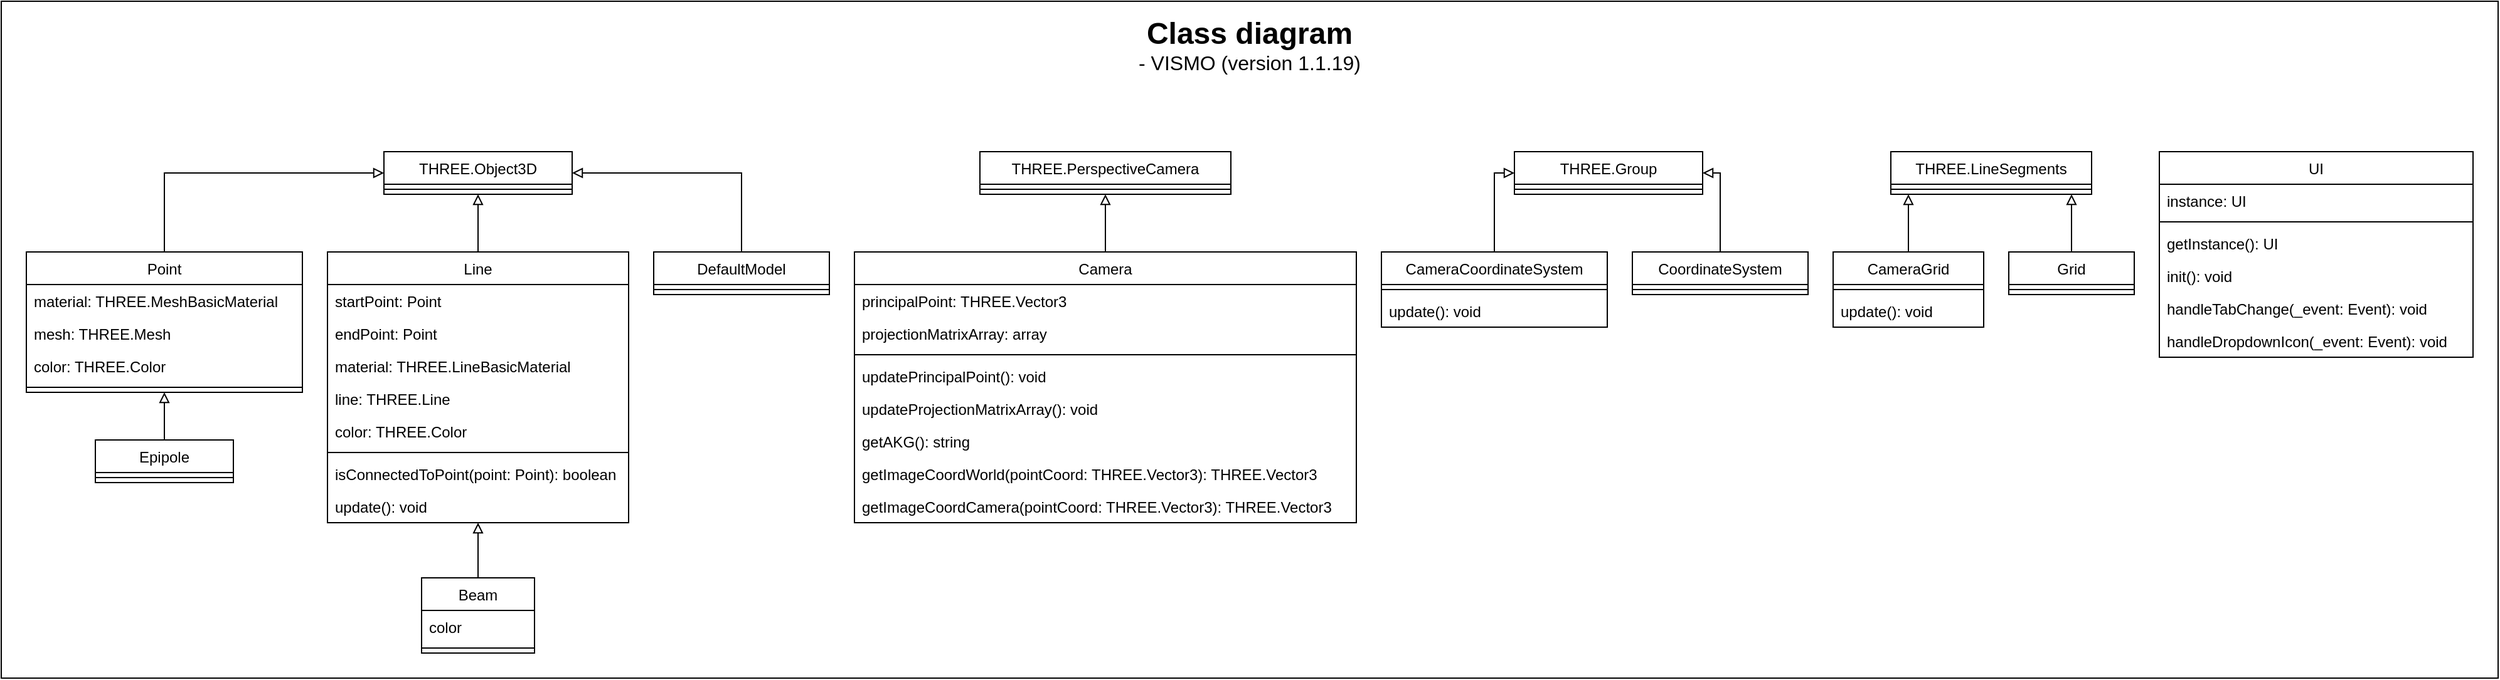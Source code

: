 <mxfile version="20.0.4" type="device"><diagram id="C5RBs43oDa-KdzZeNtuy" name="Page-1"><mxGraphModel dx="2782" dy="2149" grid="1" gridSize="10" guides="1" tooltips="1" connect="1" arrows="1" fold="1" page="1" pageScale="1" pageWidth="827" pageHeight="1169" math="0" shadow="0"><root><mxCell id="WIyWlLk6GJQsqaUBKTNV-0"/><mxCell id="WIyWlLk6GJQsqaUBKTNV-1" parent="WIyWlLk6GJQsqaUBKTNV-0"/><mxCell id="pmMmXj1m-62Zl3FlGHUR-131" value="" style="rounded=0;whiteSpace=wrap;html=1;fontSize=16;" vertex="1" parent="WIyWlLk6GJQsqaUBKTNV-1"><mxGeometry x="-260" y="-40" width="1990" height="540" as="geometry"/></mxCell><mxCell id="pmMmXj1m-62Zl3FlGHUR-0" value="Beam" style="swimlane;fontStyle=0;align=center;verticalAlign=top;childLayout=stackLayout;horizontal=1;startSize=26;horizontalStack=0;resizeParent=1;resizeLast=0;collapsible=1;marginBottom=0;rounded=0;shadow=0;strokeWidth=1;" vertex="1" parent="WIyWlLk6GJQsqaUBKTNV-1"><mxGeometry x="75" y="420" width="90" height="60" as="geometry"><mxRectangle x="220" y="120" width="160" height="26" as="alternateBounds"/></mxGeometry></mxCell><mxCell id="pmMmXj1m-62Zl3FlGHUR-1" value="color" style="text;align=left;verticalAlign=top;spacingLeft=4;spacingRight=4;overflow=hidden;rotatable=0;points=[[0,0.5],[1,0.5]];portConstraint=eastwest;" vertex="1" parent="pmMmXj1m-62Zl3FlGHUR-0"><mxGeometry y="26" width="90" height="26" as="geometry"/></mxCell><mxCell id="pmMmXj1m-62Zl3FlGHUR-4" value="" style="line;html=1;strokeWidth=1;align=left;verticalAlign=middle;spacingTop=-1;spacingLeft=3;spacingRight=3;rotatable=0;labelPosition=right;points=[];portConstraint=eastwest;" vertex="1" parent="pmMmXj1m-62Zl3FlGHUR-0"><mxGeometry y="52" width="90" height="8" as="geometry"/></mxCell><mxCell id="pmMmXj1m-62Zl3FlGHUR-6" value="Line" style="swimlane;fontStyle=0;align=center;verticalAlign=top;childLayout=stackLayout;horizontal=1;startSize=26;horizontalStack=0;resizeParent=1;resizeLast=0;collapsible=1;marginBottom=0;rounded=0;shadow=0;strokeWidth=1;" vertex="1" parent="WIyWlLk6GJQsqaUBKTNV-1"><mxGeometry y="160" width="240" height="216" as="geometry"><mxRectangle x="220" y="120" width="160" height="26" as="alternateBounds"/></mxGeometry></mxCell><mxCell id="pmMmXj1m-62Zl3FlGHUR-7" value="startPoint: Point" style="text;align=left;verticalAlign=top;spacingLeft=4;spacingRight=4;overflow=hidden;rotatable=0;points=[[0,0.5],[1,0.5]];portConstraint=eastwest;" vertex="1" parent="pmMmXj1m-62Zl3FlGHUR-6"><mxGeometry y="26" width="240" height="26" as="geometry"/></mxCell><mxCell id="pmMmXj1m-62Zl3FlGHUR-8" value="endPoint: Point" style="text;align=left;verticalAlign=top;spacingLeft=4;spacingRight=4;overflow=hidden;rotatable=0;points=[[0,0.5],[1,0.5]];portConstraint=eastwest;rounded=0;shadow=0;html=0;" vertex="1" parent="pmMmXj1m-62Zl3FlGHUR-6"><mxGeometry y="52" width="240" height="26" as="geometry"/></mxCell><mxCell id="pmMmXj1m-62Zl3FlGHUR-9" value="material: THREE.LineBasicMaterial" style="text;align=left;verticalAlign=top;spacingLeft=4;spacingRight=4;overflow=hidden;rotatable=0;points=[[0,0.5],[1,0.5]];portConstraint=eastwest;rounded=0;shadow=0;html=0;" vertex="1" parent="pmMmXj1m-62Zl3FlGHUR-6"><mxGeometry y="78" width="240" height="26" as="geometry"/></mxCell><mxCell id="pmMmXj1m-62Zl3FlGHUR-19" value="line: THREE.Line" style="text;align=left;verticalAlign=top;spacingLeft=4;spacingRight=4;overflow=hidden;rotatable=0;points=[[0,0.5],[1,0.5]];portConstraint=eastwest;rounded=0;shadow=0;html=0;" vertex="1" parent="pmMmXj1m-62Zl3FlGHUR-6"><mxGeometry y="104" width="240" height="26" as="geometry"/></mxCell><mxCell id="pmMmXj1m-62Zl3FlGHUR-20" value="color: THREE.Color" style="text;align=left;verticalAlign=top;spacingLeft=4;spacingRight=4;overflow=hidden;rotatable=0;points=[[0,0.5],[1,0.5]];portConstraint=eastwest;rounded=0;shadow=0;html=0;" vertex="1" parent="pmMmXj1m-62Zl3FlGHUR-6"><mxGeometry y="130" width="240" height="26" as="geometry"/></mxCell><mxCell id="pmMmXj1m-62Zl3FlGHUR-10" value="" style="line;html=1;strokeWidth=1;align=left;verticalAlign=middle;spacingTop=-1;spacingLeft=3;spacingRight=3;rotatable=0;labelPosition=right;points=[];portConstraint=eastwest;" vertex="1" parent="pmMmXj1m-62Zl3FlGHUR-6"><mxGeometry y="156" width="240" height="8" as="geometry"/></mxCell><mxCell id="pmMmXj1m-62Zl3FlGHUR-11" value="isConnectedToPoint(point: Point): boolean" style="text;align=left;verticalAlign=top;spacingLeft=4;spacingRight=4;overflow=hidden;rotatable=0;points=[[0,0.5],[1,0.5]];portConstraint=eastwest;" vertex="1" parent="pmMmXj1m-62Zl3FlGHUR-6"><mxGeometry y="164" width="240" height="26" as="geometry"/></mxCell><mxCell id="pmMmXj1m-62Zl3FlGHUR-21" value="update(): void" style="text;align=left;verticalAlign=top;spacingLeft=4;spacingRight=4;overflow=hidden;rotatable=0;points=[[0,0.5],[1,0.5]];portConstraint=eastwest;" vertex="1" parent="pmMmXj1m-62Zl3FlGHUR-6"><mxGeometry y="190" width="240" height="26" as="geometry"/></mxCell><mxCell id="pmMmXj1m-62Zl3FlGHUR-22" value="THREE.Object3D" style="swimlane;fontStyle=0;align=center;verticalAlign=top;childLayout=stackLayout;horizontal=1;startSize=26;horizontalStack=0;resizeParent=1;resizeLast=0;collapsible=1;marginBottom=0;rounded=0;shadow=0;strokeWidth=1;" vertex="1" parent="WIyWlLk6GJQsqaUBKTNV-1"><mxGeometry x="45" y="80" width="150" height="34" as="geometry"><mxRectangle x="130" y="380" width="160" height="26" as="alternateBounds"/></mxGeometry></mxCell><mxCell id="pmMmXj1m-62Zl3FlGHUR-25" value="" style="line;html=1;strokeWidth=1;align=left;verticalAlign=middle;spacingTop=-1;spacingLeft=3;spacingRight=3;rotatable=0;labelPosition=right;points=[];portConstraint=eastwest;" vertex="1" parent="pmMmXj1m-62Zl3FlGHUR-22"><mxGeometry y="26" width="150" height="8" as="geometry"/></mxCell><mxCell id="pmMmXj1m-62Zl3FlGHUR-28" value="&lt;div&gt;&lt;font size=&quot;1&quot;&gt;&lt;b&gt;&lt;font style=&quot;font-size: 24px;&quot;&gt;Class diagram&lt;br&gt;&lt;/font&gt;&lt;/b&gt;&lt;/font&gt;&lt;/div&gt;&lt;div style=&quot;font-size: 16px;&quot;&gt;&lt;font style=&quot;font-size: 16px;&quot;&gt;- VISMO &lt;font style=&quot;font-size: 16px;&quot;&gt;(version 1.1.19)&lt;/font&gt;&lt;/font&gt;&lt;/div&gt;" style="text;html=1;strokeColor=none;fillColor=none;align=center;verticalAlign=middle;whiteSpace=wrap;rounded=0;" vertex="1" parent="WIyWlLk6GJQsqaUBKTNV-1"><mxGeometry x="590" y="-40" width="290" height="70" as="geometry"/></mxCell><mxCell id="pmMmXj1m-62Zl3FlGHUR-30" value="Point" style="swimlane;fontStyle=0;align=center;verticalAlign=top;childLayout=stackLayout;horizontal=1;startSize=26;horizontalStack=0;resizeParent=1;resizeLast=0;collapsible=1;marginBottom=0;rounded=0;shadow=0;strokeWidth=1;" vertex="1" parent="WIyWlLk6GJQsqaUBKTNV-1"><mxGeometry x="-240" y="160" width="220" height="112" as="geometry"><mxRectangle x="220" y="120" width="160" height="26" as="alternateBounds"/></mxGeometry></mxCell><mxCell id="pmMmXj1m-62Zl3FlGHUR-31" value="material: THREE.MeshBasicMaterial" style="text;align=left;verticalAlign=top;spacingLeft=4;spacingRight=4;overflow=hidden;rotatable=0;points=[[0,0.5],[1,0.5]];portConstraint=eastwest;" vertex="1" parent="pmMmXj1m-62Zl3FlGHUR-30"><mxGeometry y="26" width="220" height="26" as="geometry"/></mxCell><mxCell id="pmMmXj1m-62Zl3FlGHUR-32" value="mesh: THREE.Mesh" style="text;align=left;verticalAlign=top;spacingLeft=4;spacingRight=4;overflow=hidden;rotatable=0;points=[[0,0.5],[1,0.5]];portConstraint=eastwest;rounded=0;shadow=0;html=0;" vertex="1" parent="pmMmXj1m-62Zl3FlGHUR-30"><mxGeometry y="52" width="220" height="26" as="geometry"/></mxCell><mxCell id="pmMmXj1m-62Zl3FlGHUR-33" value="color: THREE.Color" style="text;align=left;verticalAlign=top;spacingLeft=4;spacingRight=4;overflow=hidden;rotatable=0;points=[[0,0.5],[1,0.5]];portConstraint=eastwest;rounded=0;shadow=0;html=0;" vertex="1" parent="pmMmXj1m-62Zl3FlGHUR-30"><mxGeometry y="78" width="220" height="26" as="geometry"/></mxCell><mxCell id="pmMmXj1m-62Zl3FlGHUR-36" value="" style="line;html=1;strokeWidth=1;align=left;verticalAlign=middle;spacingTop=-1;spacingLeft=3;spacingRight=3;rotatable=0;labelPosition=right;points=[];portConstraint=eastwest;" vertex="1" parent="pmMmXj1m-62Zl3FlGHUR-30"><mxGeometry y="104" width="220" height="8" as="geometry"/></mxCell><mxCell id="pmMmXj1m-62Zl3FlGHUR-40" value="Epipole" style="swimlane;fontStyle=0;align=center;verticalAlign=top;childLayout=stackLayout;horizontal=1;startSize=26;horizontalStack=0;resizeParent=1;resizeLast=0;collapsible=1;marginBottom=0;rounded=0;shadow=0;strokeWidth=1;" vertex="1" parent="WIyWlLk6GJQsqaUBKTNV-1"><mxGeometry x="-185" y="310" width="110" height="34" as="geometry"><mxRectangle x="220" y="120" width="160" height="26" as="alternateBounds"/></mxGeometry></mxCell><mxCell id="pmMmXj1m-62Zl3FlGHUR-42" value="" style="line;html=1;strokeWidth=1;align=left;verticalAlign=middle;spacingTop=-1;spacingLeft=3;spacingRight=3;rotatable=0;labelPosition=right;points=[];portConstraint=eastwest;" vertex="1" parent="pmMmXj1m-62Zl3FlGHUR-40"><mxGeometry y="26" width="110" height="8" as="geometry"/></mxCell><mxCell id="pmMmXj1m-62Zl3FlGHUR-52" value="Camera" style="swimlane;fontStyle=0;align=center;verticalAlign=top;childLayout=stackLayout;horizontal=1;startSize=26;horizontalStack=0;resizeParent=1;resizeLast=0;collapsible=1;marginBottom=0;rounded=0;shadow=0;strokeWidth=1;" vertex="1" parent="WIyWlLk6GJQsqaUBKTNV-1"><mxGeometry x="420" y="160" width="400" height="216" as="geometry"><mxRectangle x="220" y="120" width="160" height="26" as="alternateBounds"/></mxGeometry></mxCell><mxCell id="pmMmXj1m-62Zl3FlGHUR-56" value="principalPoint: THREE.Vector3" style="text;align=left;verticalAlign=top;spacingLeft=4;spacingRight=4;overflow=hidden;rotatable=0;points=[[0,0.5],[1,0.5]];portConstraint=eastwest;rounded=0;shadow=0;html=0;" vertex="1" parent="pmMmXj1m-62Zl3FlGHUR-52"><mxGeometry y="26" width="400" height="26" as="geometry"/></mxCell><mxCell id="pmMmXj1m-62Zl3FlGHUR-57" value="projectionMatrixArray: array" style="text;align=left;verticalAlign=top;spacingLeft=4;spacingRight=4;overflow=hidden;rotatable=0;points=[[0,0.5],[1,0.5]];portConstraint=eastwest;rounded=0;shadow=0;html=0;" vertex="1" parent="pmMmXj1m-62Zl3FlGHUR-52"><mxGeometry y="52" width="400" height="26" as="geometry"/></mxCell><mxCell id="pmMmXj1m-62Zl3FlGHUR-58" value="" style="line;html=1;strokeWidth=1;align=left;verticalAlign=middle;spacingTop=-1;spacingLeft=3;spacingRight=3;rotatable=0;labelPosition=right;points=[];portConstraint=eastwest;" vertex="1" parent="pmMmXj1m-62Zl3FlGHUR-52"><mxGeometry y="78" width="400" height="8" as="geometry"/></mxCell><mxCell id="pmMmXj1m-62Zl3FlGHUR-59" value="updatePrincipalPoint(): void" style="text;align=left;verticalAlign=top;spacingLeft=4;spacingRight=4;overflow=hidden;rotatable=0;points=[[0,0.5],[1,0.5]];portConstraint=eastwest;" vertex="1" parent="pmMmXj1m-62Zl3FlGHUR-52"><mxGeometry y="86" width="400" height="26" as="geometry"/></mxCell><mxCell id="pmMmXj1m-62Zl3FlGHUR-60" value="updateProjectionMatrixArray(): void" style="text;align=left;verticalAlign=top;spacingLeft=4;spacingRight=4;overflow=hidden;rotatable=0;points=[[0,0.5],[1,0.5]];portConstraint=eastwest;" vertex="1" parent="pmMmXj1m-62Zl3FlGHUR-52"><mxGeometry y="112" width="400" height="26" as="geometry"/></mxCell><mxCell id="pmMmXj1m-62Zl3FlGHUR-132" value="getAKG(): string" style="text;align=left;verticalAlign=top;spacingLeft=4;spacingRight=4;overflow=hidden;rotatable=0;points=[[0,0.5],[1,0.5]];portConstraint=eastwest;" vertex="1" parent="pmMmXj1m-62Zl3FlGHUR-52"><mxGeometry y="138" width="400" height="26" as="geometry"/></mxCell><mxCell id="pmMmXj1m-62Zl3FlGHUR-133" value="getImageCoordWorld(pointCoord: THREE.Vector3): THREE.Vector3" style="text;align=left;verticalAlign=top;spacingLeft=4;spacingRight=4;overflow=hidden;rotatable=0;points=[[0,0.5],[1,0.5]];portConstraint=eastwest;" vertex="1" parent="pmMmXj1m-62Zl3FlGHUR-52"><mxGeometry y="164" width="400" height="26" as="geometry"/></mxCell><mxCell id="pmMmXj1m-62Zl3FlGHUR-134" value="getImageCoordCamera(pointCoord: THREE.Vector3): THREE.Vector3" style="text;align=left;verticalAlign=top;spacingLeft=4;spacingRight=4;overflow=hidden;rotatable=0;points=[[0,0.5],[1,0.5]];portConstraint=eastwest;" vertex="1" parent="pmMmXj1m-62Zl3FlGHUR-52"><mxGeometry y="190" width="400" height="26" as="geometry"/></mxCell><mxCell id="pmMmXj1m-62Zl3FlGHUR-61" value="THREE.PerspectiveCamera" style="swimlane;fontStyle=0;align=center;verticalAlign=top;childLayout=stackLayout;horizontal=1;startSize=26;horizontalStack=0;resizeParent=1;resizeLast=0;collapsible=1;marginBottom=0;rounded=0;shadow=0;strokeWidth=1;" vertex="1" parent="WIyWlLk6GJQsqaUBKTNV-1"><mxGeometry x="520" y="80" width="200" height="34" as="geometry"><mxRectangle x="130" y="380" width="160" height="26" as="alternateBounds"/></mxGeometry></mxCell><mxCell id="pmMmXj1m-62Zl3FlGHUR-62" value="" style="line;html=1;strokeWidth=1;align=left;verticalAlign=middle;spacingTop=-1;spacingLeft=3;spacingRight=3;rotatable=0;labelPosition=right;points=[];portConstraint=eastwest;" vertex="1" parent="pmMmXj1m-62Zl3FlGHUR-61"><mxGeometry y="26" width="200" height="8" as="geometry"/></mxCell><mxCell id="pmMmXj1m-62Zl3FlGHUR-63" value="THREE.Group" style="swimlane;fontStyle=0;align=center;verticalAlign=top;childLayout=stackLayout;horizontal=1;startSize=26;horizontalStack=0;resizeParent=1;resizeLast=0;collapsible=1;marginBottom=0;rounded=0;shadow=0;strokeWidth=1;" vertex="1" parent="WIyWlLk6GJQsqaUBKTNV-1"><mxGeometry x="946" y="80" width="150" height="34" as="geometry"><mxRectangle x="130" y="380" width="160" height="26" as="alternateBounds"/></mxGeometry></mxCell><mxCell id="pmMmXj1m-62Zl3FlGHUR-64" value="" style="line;html=1;strokeWidth=1;align=left;verticalAlign=middle;spacingTop=-1;spacingLeft=3;spacingRight=3;rotatable=0;labelPosition=right;points=[];portConstraint=eastwest;" vertex="1" parent="pmMmXj1m-62Zl3FlGHUR-63"><mxGeometry y="26" width="150" height="8" as="geometry"/></mxCell><mxCell id="pmMmXj1m-62Zl3FlGHUR-65" value="CameraCoordinateSystem" style="swimlane;fontStyle=0;align=center;verticalAlign=top;childLayout=stackLayout;horizontal=1;startSize=26;horizontalStack=0;resizeParent=1;resizeLast=0;collapsible=1;marginBottom=0;rounded=0;shadow=0;strokeWidth=1;" vertex="1" parent="WIyWlLk6GJQsqaUBKTNV-1"><mxGeometry x="840" y="160" width="180" height="60" as="geometry"><mxRectangle x="220" y="120" width="160" height="26" as="alternateBounds"/></mxGeometry></mxCell><mxCell id="pmMmXj1m-62Zl3FlGHUR-71" value="" style="line;html=1;strokeWidth=1;align=left;verticalAlign=middle;spacingTop=-1;spacingLeft=3;spacingRight=3;rotatable=0;labelPosition=right;points=[];portConstraint=eastwest;" vertex="1" parent="pmMmXj1m-62Zl3FlGHUR-65"><mxGeometry y="26" width="180" height="8" as="geometry"/></mxCell><mxCell id="pmMmXj1m-62Zl3FlGHUR-72" value="update(): void" style="text;align=left;verticalAlign=top;spacingLeft=4;spacingRight=4;overflow=hidden;rotatable=0;points=[[0,0.5],[1,0.5]];portConstraint=eastwest;" vertex="1" parent="pmMmXj1m-62Zl3FlGHUR-65"><mxGeometry y="34" width="180" height="26" as="geometry"/></mxCell><mxCell id="pmMmXj1m-62Zl3FlGHUR-74" value="CoordinateSystem" style="swimlane;fontStyle=0;align=center;verticalAlign=top;childLayout=stackLayout;horizontal=1;startSize=26;horizontalStack=0;resizeParent=1;resizeLast=0;collapsible=1;marginBottom=0;rounded=0;shadow=0;strokeWidth=1;" vertex="1" parent="WIyWlLk6GJQsqaUBKTNV-1"><mxGeometry x="1040" y="160" width="140" height="34" as="geometry"><mxRectangle x="220" y="120" width="160" height="26" as="alternateBounds"/></mxGeometry></mxCell><mxCell id="pmMmXj1m-62Zl3FlGHUR-80" value="" style="line;html=1;strokeWidth=1;align=left;verticalAlign=middle;spacingTop=-1;spacingLeft=3;spacingRight=3;rotatable=0;labelPosition=right;points=[];portConstraint=eastwest;" vertex="1" parent="pmMmXj1m-62Zl3FlGHUR-74"><mxGeometry y="26" width="140" height="8" as="geometry"/></mxCell><mxCell id="pmMmXj1m-62Zl3FlGHUR-83" value="THREE.LineSegments" style="swimlane;fontStyle=0;align=center;verticalAlign=top;childLayout=stackLayout;horizontal=1;startSize=26;horizontalStack=0;resizeParent=1;resizeLast=0;collapsible=1;marginBottom=0;rounded=0;shadow=0;strokeWidth=1;" vertex="1" parent="WIyWlLk6GJQsqaUBKTNV-1"><mxGeometry x="1246" y="80" width="160" height="34" as="geometry"><mxRectangle x="130" y="380" width="160" height="26" as="alternateBounds"/></mxGeometry></mxCell><mxCell id="pmMmXj1m-62Zl3FlGHUR-84" value="" style="line;html=1;strokeWidth=1;align=left;verticalAlign=middle;spacingTop=-1;spacingLeft=3;spacingRight=3;rotatable=0;labelPosition=right;points=[];portConstraint=eastwest;" vertex="1" parent="pmMmXj1m-62Zl3FlGHUR-83"><mxGeometry y="26" width="160" height="8" as="geometry"/></mxCell><mxCell id="pmMmXj1m-62Zl3FlGHUR-85" value="CameraGrid" style="swimlane;fontStyle=0;align=center;verticalAlign=top;childLayout=stackLayout;horizontal=1;startSize=26;horizontalStack=0;resizeParent=1;resizeLast=0;collapsible=1;marginBottom=0;rounded=0;shadow=0;strokeWidth=1;" vertex="1" parent="WIyWlLk6GJQsqaUBKTNV-1"><mxGeometry x="1200" y="160" width="120" height="60" as="geometry"><mxRectangle x="220" y="120" width="160" height="26" as="alternateBounds"/></mxGeometry></mxCell><mxCell id="pmMmXj1m-62Zl3FlGHUR-91" value="" style="line;html=1;strokeWidth=1;align=left;verticalAlign=middle;spacingTop=-1;spacingLeft=3;spacingRight=3;rotatable=0;labelPosition=right;points=[];portConstraint=eastwest;" vertex="1" parent="pmMmXj1m-62Zl3FlGHUR-85"><mxGeometry y="26" width="120" height="8" as="geometry"/></mxCell><mxCell id="pmMmXj1m-62Zl3FlGHUR-93" value="update(): void" style="text;align=left;verticalAlign=top;spacingLeft=4;spacingRight=4;overflow=hidden;rotatable=0;points=[[0,0.5],[1,0.5]];portConstraint=eastwest;" vertex="1" parent="pmMmXj1m-62Zl3FlGHUR-85"><mxGeometry y="34" width="120" height="26" as="geometry"/></mxCell><mxCell id="pmMmXj1m-62Zl3FlGHUR-94" value="Grid" style="swimlane;fontStyle=0;align=center;verticalAlign=top;childLayout=stackLayout;horizontal=1;startSize=26;horizontalStack=0;resizeParent=1;resizeLast=0;collapsible=1;marginBottom=0;rounded=0;shadow=0;strokeWidth=1;" vertex="1" parent="WIyWlLk6GJQsqaUBKTNV-1"><mxGeometry x="1340" y="160" width="100" height="34" as="geometry"><mxRectangle x="220" y="120" width="160" height="26" as="alternateBounds"/></mxGeometry></mxCell><mxCell id="pmMmXj1m-62Zl3FlGHUR-95" value="" style="line;html=1;strokeWidth=1;align=left;verticalAlign=middle;spacingTop=-1;spacingLeft=3;spacingRight=3;rotatable=0;labelPosition=right;points=[];portConstraint=eastwest;" vertex="1" parent="pmMmXj1m-62Zl3FlGHUR-94"><mxGeometry y="26" width="100" height="8" as="geometry"/></mxCell><mxCell id="pmMmXj1m-62Zl3FlGHUR-99" value="UI" style="swimlane;fontStyle=0;align=center;verticalAlign=top;childLayout=stackLayout;horizontal=1;startSize=26;horizontalStack=0;resizeParent=1;resizeLast=0;collapsible=1;marginBottom=0;rounded=0;shadow=0;strokeWidth=1;" vertex="1" parent="WIyWlLk6GJQsqaUBKTNV-1"><mxGeometry x="1460" y="80" width="250" height="164" as="geometry"><mxRectangle x="220" y="120" width="160" height="26" as="alternateBounds"/></mxGeometry></mxCell><mxCell id="pmMmXj1m-62Zl3FlGHUR-100" value="instance: UI" style="text;align=left;verticalAlign=top;spacingLeft=4;spacingRight=4;overflow=hidden;rotatable=0;points=[[0,0.5],[1,0.5]];portConstraint=eastwest;" vertex="1" parent="pmMmXj1m-62Zl3FlGHUR-99"><mxGeometry y="26" width="250" height="26" as="geometry"/></mxCell><mxCell id="pmMmXj1m-62Zl3FlGHUR-105" value="" style="line;html=1;strokeWidth=1;align=left;verticalAlign=middle;spacingTop=-1;spacingLeft=3;spacingRight=3;rotatable=0;labelPosition=right;points=[];portConstraint=eastwest;" vertex="1" parent="pmMmXj1m-62Zl3FlGHUR-99"><mxGeometry y="52" width="250" height="8" as="geometry"/></mxCell><mxCell id="pmMmXj1m-62Zl3FlGHUR-106" value="getInstance(): UI" style="text;align=left;verticalAlign=top;spacingLeft=4;spacingRight=4;overflow=hidden;rotatable=0;points=[[0,0.5],[1,0.5]];portConstraint=eastwest;" vertex="1" parent="pmMmXj1m-62Zl3FlGHUR-99"><mxGeometry y="60" width="250" height="26" as="geometry"/></mxCell><mxCell id="pmMmXj1m-62Zl3FlGHUR-107" value="init(): void" style="text;align=left;verticalAlign=top;spacingLeft=4;spacingRight=4;overflow=hidden;rotatable=0;points=[[0,0.5],[1,0.5]];portConstraint=eastwest;" vertex="1" parent="pmMmXj1m-62Zl3FlGHUR-99"><mxGeometry y="86" width="250" height="26" as="geometry"/></mxCell><mxCell id="pmMmXj1m-62Zl3FlGHUR-109" value="handleTabChange(_event: Event): void" style="text;align=left;verticalAlign=top;spacingLeft=4;spacingRight=4;overflow=hidden;rotatable=0;points=[[0,0.5],[1,0.5]];portConstraint=eastwest;" vertex="1" parent="pmMmXj1m-62Zl3FlGHUR-99"><mxGeometry y="112" width="250" height="26" as="geometry"/></mxCell><mxCell id="pmMmXj1m-62Zl3FlGHUR-110" value="handleDropdownIcon(_event: Event): void" style="text;align=left;verticalAlign=top;spacingLeft=4;spacingRight=4;overflow=hidden;rotatable=0;points=[[0,0.5],[1,0.5]];portConstraint=eastwest;" vertex="1" parent="pmMmXj1m-62Zl3FlGHUR-99"><mxGeometry y="138" width="250" height="26" as="geometry"/></mxCell><mxCell id="pmMmXj1m-62Zl3FlGHUR-111" value="DefaultModel" style="swimlane;fontStyle=0;align=center;verticalAlign=top;childLayout=stackLayout;horizontal=1;startSize=26;horizontalStack=0;resizeParent=1;resizeLast=0;collapsible=1;marginBottom=0;rounded=0;shadow=0;strokeWidth=1;" vertex="1" parent="WIyWlLk6GJQsqaUBKTNV-1"><mxGeometry x="260" y="160" width="140" height="34" as="geometry"><mxRectangle x="220" y="120" width="160" height="26" as="alternateBounds"/></mxGeometry></mxCell><mxCell id="pmMmXj1m-62Zl3FlGHUR-117" value="" style="line;html=1;strokeWidth=1;align=left;verticalAlign=middle;spacingTop=-1;spacingLeft=3;spacingRight=3;rotatable=0;labelPosition=right;points=[];portConstraint=eastwest;" vertex="1" parent="pmMmXj1m-62Zl3FlGHUR-111"><mxGeometry y="26" width="140" height="8" as="geometry"/></mxCell><mxCell id="pmMmXj1m-62Zl3FlGHUR-120" value="" style="endArrow=block;html=1;rounded=0;fontSize=16;exitX=0.5;exitY=0;exitDx=0;exitDy=0;entryX=0;entryY=0.5;entryDx=0;entryDy=0;endFill=0;" edge="1" parent="WIyWlLk6GJQsqaUBKTNV-1" source="pmMmXj1m-62Zl3FlGHUR-30" target="pmMmXj1m-62Zl3FlGHUR-22"><mxGeometry width="50" height="50" relative="1" as="geometry"><mxPoint x="240" y="370" as="sourcePoint"/><mxPoint x="290" y="320" as="targetPoint"/><Array as="points"><mxPoint x="-130" y="97"/></Array></mxGeometry></mxCell><mxCell id="pmMmXj1m-62Zl3FlGHUR-122" value="" style="endArrow=block;html=1;rounded=0;fontSize=16;exitX=0.5;exitY=0;exitDx=0;exitDy=0;entryX=0.5;entryY=1;entryDx=0;entryDy=0;endFill=0;" edge="1" parent="WIyWlLk6GJQsqaUBKTNV-1" source="pmMmXj1m-62Zl3FlGHUR-40" target="pmMmXj1m-62Zl3FlGHUR-30"><mxGeometry width="50" height="50" relative="1" as="geometry"><mxPoint x="10" y="290" as="sourcePoint"/><mxPoint x="60" y="240" as="targetPoint"/></mxGeometry></mxCell><mxCell id="pmMmXj1m-62Zl3FlGHUR-123" value="" style="endArrow=block;html=1;rounded=0;fontSize=16;exitX=0.5;exitY=0;exitDx=0;exitDy=0;endFill=0;" edge="1" parent="WIyWlLk6GJQsqaUBKTNV-1" source="pmMmXj1m-62Zl3FlGHUR-0" target="pmMmXj1m-62Zl3FlGHUR-21"><mxGeometry width="50" height="50" relative="1" as="geometry"><mxPoint x="-120" y="320" as="sourcePoint"/><mxPoint x="180" y="410" as="targetPoint"/></mxGeometry></mxCell><mxCell id="pmMmXj1m-62Zl3FlGHUR-124" value="" style="endArrow=block;html=1;rounded=0;fontSize=16;exitX=0.5;exitY=0;exitDx=0;exitDy=0;endFill=0;entryX=0.5;entryY=1;entryDx=0;entryDy=0;" edge="1" parent="WIyWlLk6GJQsqaUBKTNV-1" source="pmMmXj1m-62Zl3FlGHUR-6" target="pmMmXj1m-62Zl3FlGHUR-22"><mxGeometry width="50" height="50" relative="1" as="geometry"><mxPoint x="130" y="430" as="sourcePoint"/><mxPoint x="130" y="386" as="targetPoint"/></mxGeometry></mxCell><mxCell id="pmMmXj1m-62Zl3FlGHUR-125" value="" style="endArrow=block;html=1;rounded=0;fontSize=16;exitX=0.5;exitY=0;exitDx=0;exitDy=0;endFill=0;entryX=1;entryY=0.5;entryDx=0;entryDy=0;" edge="1" parent="WIyWlLk6GJQsqaUBKTNV-1" source="pmMmXj1m-62Zl3FlGHUR-111" target="pmMmXj1m-62Zl3FlGHUR-22"><mxGeometry width="50" height="50" relative="1" as="geometry"><mxPoint x="130" y="170" as="sourcePoint"/><mxPoint x="130" y="124" as="targetPoint"/><Array as="points"><mxPoint x="330" y="97"/></Array></mxGeometry></mxCell><mxCell id="pmMmXj1m-62Zl3FlGHUR-126" value="" style="endArrow=block;html=1;rounded=0;fontSize=16;exitX=0.5;exitY=0;exitDx=0;exitDy=0;endFill=0;entryX=0.5;entryY=1;entryDx=0;entryDy=0;" edge="1" parent="WIyWlLk6GJQsqaUBKTNV-1" source="pmMmXj1m-62Zl3FlGHUR-52" target="pmMmXj1m-62Zl3FlGHUR-61"><mxGeometry width="50" height="50" relative="1" as="geometry"><mxPoint x="130" y="430" as="sourcePoint"/><mxPoint x="130" y="386.0" as="targetPoint"/></mxGeometry></mxCell><mxCell id="pmMmXj1m-62Zl3FlGHUR-127" value="" style="endArrow=block;html=1;rounded=0;fontSize=16;exitX=0.5;exitY=0;exitDx=0;exitDy=0;endFill=0;entryX=0;entryY=0.5;entryDx=0;entryDy=0;" edge="1" parent="WIyWlLk6GJQsqaUBKTNV-1" target="pmMmXj1m-62Zl3FlGHUR-63"><mxGeometry width="50" height="50" relative="1" as="geometry"><mxPoint x="930" y="160" as="sourcePoint"/><mxPoint x="709" y="124" as="targetPoint"/><Array as="points"><mxPoint x="930" y="97"/></Array></mxGeometry></mxCell><mxCell id="pmMmXj1m-62Zl3FlGHUR-128" value="" style="endArrow=block;html=1;rounded=0;fontSize=16;exitX=0.5;exitY=0;exitDx=0;exitDy=0;endFill=0;entryX=1;entryY=0.5;entryDx=0;entryDy=0;" edge="1" parent="WIyWlLk6GJQsqaUBKTNV-1" target="pmMmXj1m-62Zl3FlGHUR-63"><mxGeometry width="50" height="50" relative="1" as="geometry"><mxPoint x="1110" y="160" as="sourcePoint"/><mxPoint x="1149" y="100" as="targetPoint"/><Array as="points"><mxPoint x="1110" y="97"/></Array></mxGeometry></mxCell><mxCell id="pmMmXj1m-62Zl3FlGHUR-129" value="" style="endArrow=block;html=1;rounded=0;fontSize=16;exitX=0.5;exitY=0;exitDx=0;exitDy=0;endFill=0;endSize=6;startSize=6;" edge="1" parent="WIyWlLk6GJQsqaUBKTNV-1" source="pmMmXj1m-62Zl3FlGHUR-85"><mxGeometry width="50" height="50" relative="1" as="geometry"><mxPoint x="709" y="170" as="sourcePoint"/><mxPoint x="1260" y="114" as="targetPoint"/></mxGeometry></mxCell><mxCell id="pmMmXj1m-62Zl3FlGHUR-130" value="" style="endArrow=block;html=1;rounded=0;fontSize=16;exitX=0.5;exitY=0;exitDx=0;exitDy=0;endFill=0;" edge="1" parent="WIyWlLk6GJQsqaUBKTNV-1" source="pmMmXj1m-62Zl3FlGHUR-94"><mxGeometry width="50" height="50" relative="1" as="geometry"><mxPoint x="1269" y="170" as="sourcePoint"/><mxPoint x="1390" y="114" as="targetPoint"/></mxGeometry></mxCell></root></mxGraphModel></diagram></mxfile>